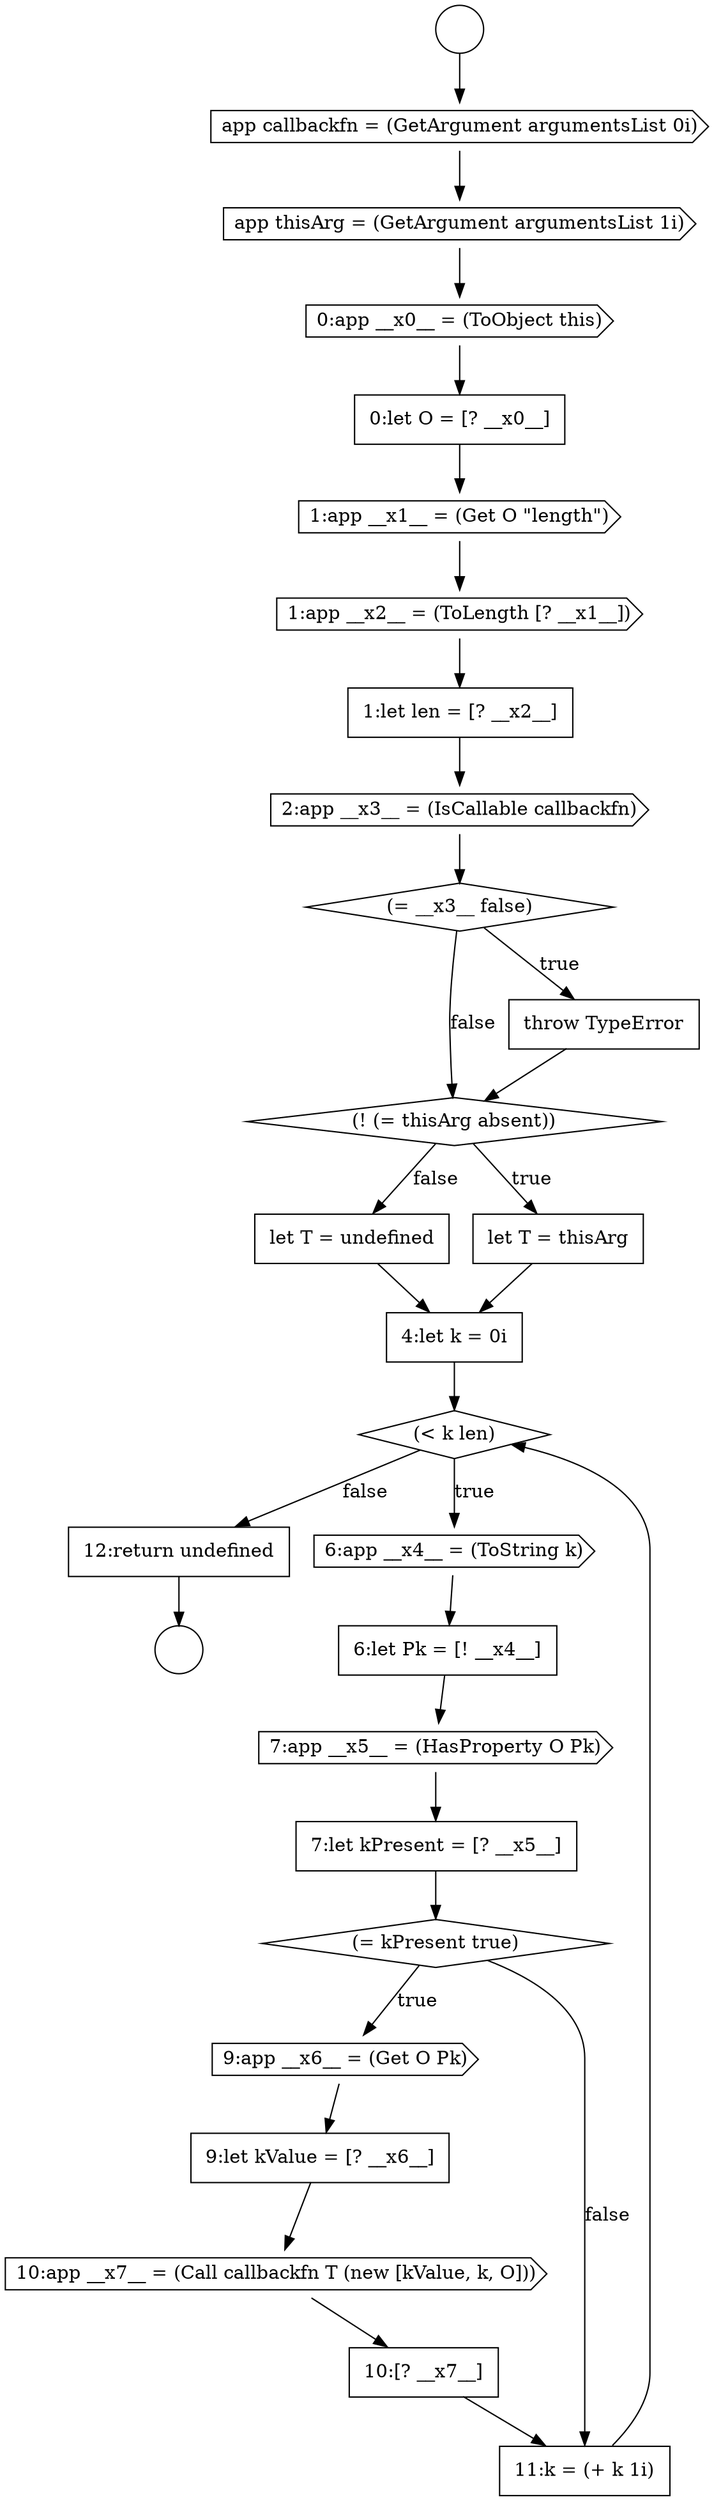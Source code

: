 digraph {
  node14798 [shape=circle label=" " color="black" fillcolor="white" style=filled]
  node14804 [shape=cds, label=<<font color="black">1:app __x2__ = (ToLength [? __x1__])</font>> color="black" fillcolor="white" style=filled]
  node14809 [shape=diamond, label=<<font color="black">(! (= thisArg absent))</font>> color="black" fillcolor="white" style=filled]
  node14799 [shape=cds, label=<<font color="black">app callbackfn = (GetArgument argumentsList 0i)</font>> color="black" fillcolor="white" style=filled]
  node14821 [shape=cds, label=<<font color="black">10:app __x7__ = (Call callbackfn T (new [kValue, k, O]))</font>> color="black" fillcolor="white" style=filled]
  node14816 [shape=cds, label=<<font color="black">7:app __x5__ = (HasProperty O Pk)</font>> color="black" fillcolor="white" style=filled]
  node14803 [shape=cds, label=<<font color="black">1:app __x1__ = (Get O &quot;length&quot;)</font>> color="black" fillcolor="white" style=filled]
  node14824 [shape=none, margin=0, label=<<font color="black">
    <table border="0" cellborder="1" cellspacing="0" cellpadding="10">
      <tr><td align="left">12:return undefined</td></tr>
    </table>
  </font>> color="black" fillcolor="white" style=filled]
  node14800 [shape=cds, label=<<font color="black">app thisArg = (GetArgument argumentsList 1i)</font>> color="black" fillcolor="white" style=filled]
  node14814 [shape=cds, label=<<font color="black">6:app __x4__ = (ToString k)</font>> color="black" fillcolor="white" style=filled]
  node14797 [shape=circle label=" " color="black" fillcolor="white" style=filled]
  node14811 [shape=none, margin=0, label=<<font color="black">
    <table border="0" cellborder="1" cellspacing="0" cellpadding="10">
      <tr><td align="left">let T = undefined</td></tr>
    </table>
  </font>> color="black" fillcolor="white" style=filled]
  node14801 [shape=cds, label=<<font color="black">0:app __x0__ = (ToObject this)</font>> color="black" fillcolor="white" style=filled]
  node14822 [shape=none, margin=0, label=<<font color="black">
    <table border="0" cellborder="1" cellspacing="0" cellpadding="10">
      <tr><td align="left">10:[? __x7__]</td></tr>
    </table>
  </font>> color="black" fillcolor="white" style=filled]
  node14805 [shape=none, margin=0, label=<<font color="black">
    <table border="0" cellborder="1" cellspacing="0" cellpadding="10">
      <tr><td align="left">1:let len = [? __x2__]</td></tr>
    </table>
  </font>> color="black" fillcolor="white" style=filled]
  node14818 [shape=diamond, label=<<font color="black">(= kPresent true)</font>> color="black" fillcolor="white" style=filled]
  node14815 [shape=none, margin=0, label=<<font color="black">
    <table border="0" cellborder="1" cellspacing="0" cellpadding="10">
      <tr><td align="left">6:let Pk = [! __x4__]</td></tr>
    </table>
  </font>> color="black" fillcolor="white" style=filled]
  node14812 [shape=none, margin=0, label=<<font color="black">
    <table border="0" cellborder="1" cellspacing="0" cellpadding="10">
      <tr><td align="left">4:let k = 0i</td></tr>
    </table>
  </font>> color="black" fillcolor="white" style=filled]
  node14817 [shape=none, margin=0, label=<<font color="black">
    <table border="0" cellborder="1" cellspacing="0" cellpadding="10">
      <tr><td align="left">7:let kPresent = [? __x5__]</td></tr>
    </table>
  </font>> color="black" fillcolor="white" style=filled]
  node14808 [shape=none, margin=0, label=<<font color="black">
    <table border="0" cellborder="1" cellspacing="0" cellpadding="10">
      <tr><td align="left">throw TypeError</td></tr>
    </table>
  </font>> color="black" fillcolor="white" style=filled]
  node14807 [shape=diamond, label=<<font color="black">(= __x3__ false)</font>> color="black" fillcolor="white" style=filled]
  node14820 [shape=none, margin=0, label=<<font color="black">
    <table border="0" cellborder="1" cellspacing="0" cellpadding="10">
      <tr><td align="left">9:let kValue = [? __x6__]</td></tr>
    </table>
  </font>> color="black" fillcolor="white" style=filled]
  node14813 [shape=diamond, label=<<font color="black">(&lt; k len)</font>> color="black" fillcolor="white" style=filled]
  node14810 [shape=none, margin=0, label=<<font color="black">
    <table border="0" cellborder="1" cellspacing="0" cellpadding="10">
      <tr><td align="left">let T = thisArg</td></tr>
    </table>
  </font>> color="black" fillcolor="white" style=filled]
  node14819 [shape=cds, label=<<font color="black">9:app __x6__ = (Get O Pk)</font>> color="black" fillcolor="white" style=filled]
  node14802 [shape=none, margin=0, label=<<font color="black">
    <table border="0" cellborder="1" cellspacing="0" cellpadding="10">
      <tr><td align="left">0:let O = [? __x0__]</td></tr>
    </table>
  </font>> color="black" fillcolor="white" style=filled]
  node14823 [shape=none, margin=0, label=<<font color="black">
    <table border="0" cellborder="1" cellspacing="0" cellpadding="10">
      <tr><td align="left">11:k = (+ k 1i)</td></tr>
    </table>
  </font>> color="black" fillcolor="white" style=filled]
  node14806 [shape=cds, label=<<font color="black">2:app __x3__ = (IsCallable callbackfn)</font>> color="black" fillcolor="white" style=filled]
  node14812 -> node14813 [ color="black"]
  node14817 -> node14818 [ color="black"]
  node14822 -> node14823 [ color="black"]
  node14804 -> node14805 [ color="black"]
  node14815 -> node14816 [ color="black"]
  node14820 -> node14821 [ color="black"]
  node14819 -> node14820 [ color="black"]
  node14824 -> node14798 [ color="black"]
  node14816 -> node14817 [ color="black"]
  node14809 -> node14810 [label=<<font color="black">true</font>> color="black"]
  node14809 -> node14811 [label=<<font color="black">false</font>> color="black"]
  node14806 -> node14807 [ color="black"]
  node14814 -> node14815 [ color="black"]
  node14807 -> node14808 [label=<<font color="black">true</font>> color="black"]
  node14807 -> node14809 [label=<<font color="black">false</font>> color="black"]
  node14808 -> node14809 [ color="black"]
  node14799 -> node14800 [ color="black"]
  node14802 -> node14803 [ color="black"]
  node14810 -> node14812 [ color="black"]
  node14800 -> node14801 [ color="black"]
  node14803 -> node14804 [ color="black"]
  node14813 -> node14814 [label=<<font color="black">true</font>> color="black"]
  node14813 -> node14824 [label=<<font color="black">false</font>> color="black"]
  node14801 -> node14802 [ color="black"]
  node14811 -> node14812 [ color="black"]
  node14805 -> node14806 [ color="black"]
  node14823 -> node14813 [ color="black"]
  node14818 -> node14819 [label=<<font color="black">true</font>> color="black"]
  node14818 -> node14823 [label=<<font color="black">false</font>> color="black"]
  node14821 -> node14822 [ color="black"]
  node14797 -> node14799 [ color="black"]
}
